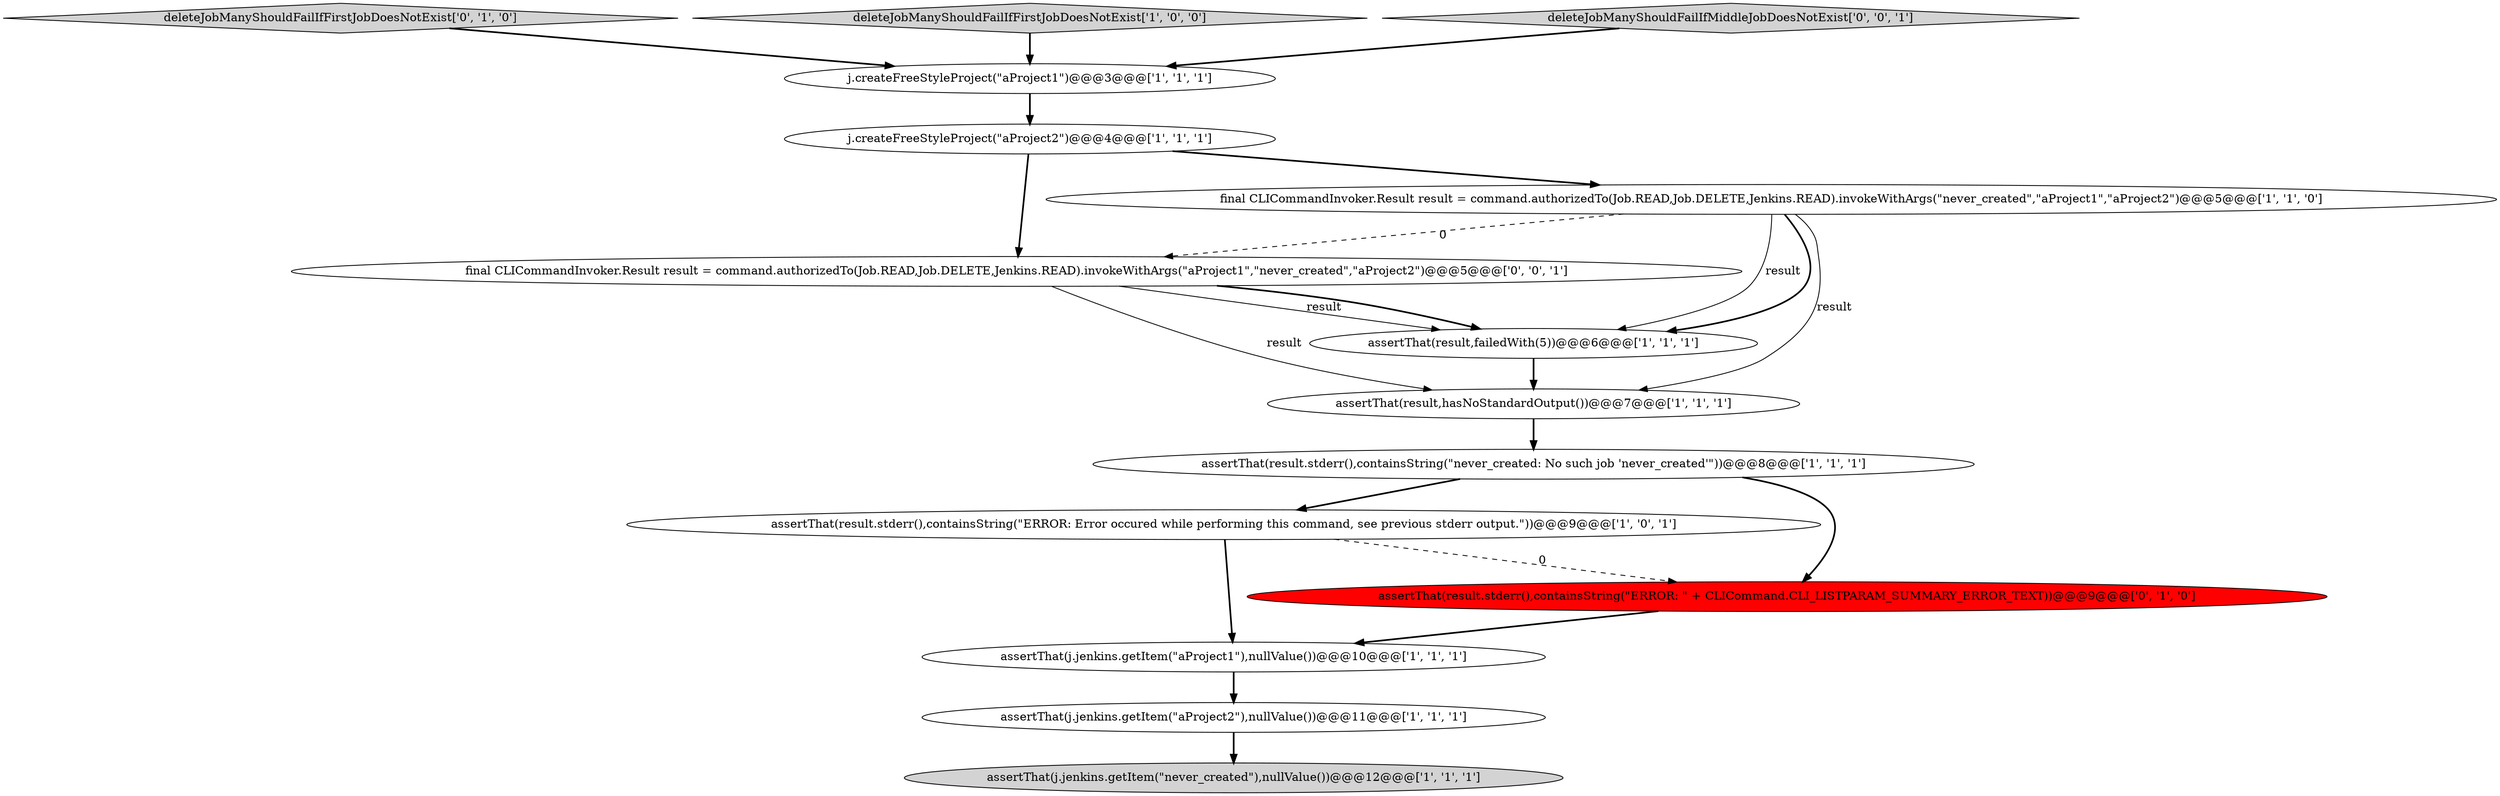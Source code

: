 digraph {
13 [style = filled, label = "final CLICommandInvoker.Result result = command.authorizedTo(Job.READ,Job.DELETE,Jenkins.READ).invokeWithArgs(\"aProject1\",\"never_created\",\"aProject2\")@@@5@@@['0', '0', '1']", fillcolor = white, shape = ellipse image = "AAA0AAABBB3BBB"];
6 [style = filled, label = "assertThat(j.jenkins.getItem(\"aProject2\"),nullValue())@@@11@@@['1', '1', '1']", fillcolor = white, shape = ellipse image = "AAA0AAABBB1BBB"];
12 [style = filled, label = "assertThat(result.stderr(),containsString(\"ERROR: \" + CLICommand.CLI_LISTPARAM_SUMMARY_ERROR_TEXT))@@@9@@@['0', '1', '0']", fillcolor = red, shape = ellipse image = "AAA1AAABBB2BBB"];
10 [style = filled, label = "assertThat(j.jenkins.getItem(\"never_created\"),nullValue())@@@12@@@['1', '1', '1']", fillcolor = lightgray, shape = ellipse image = "AAA0AAABBB1BBB"];
2 [style = filled, label = "assertThat(result,failedWith(5))@@@6@@@['1', '1', '1']", fillcolor = white, shape = ellipse image = "AAA0AAABBB1BBB"];
11 [style = filled, label = "deleteJobManyShouldFailIfFirstJobDoesNotExist['0', '1', '0']", fillcolor = lightgray, shape = diamond image = "AAA0AAABBB2BBB"];
8 [style = filled, label = "assertThat(result,hasNoStandardOutput())@@@7@@@['1', '1', '1']", fillcolor = white, shape = ellipse image = "AAA0AAABBB1BBB"];
9 [style = filled, label = "assertThat(result.stderr(),containsString(\"ERROR: Error occured while performing this command, see previous stderr output.\"))@@@9@@@['1', '0', '1']", fillcolor = white, shape = ellipse image = "AAA0AAABBB1BBB"];
7 [style = filled, label = "assertThat(result.stderr(),containsString(\"never_created: No such job 'never_created'\"))@@@8@@@['1', '1', '1']", fillcolor = white, shape = ellipse image = "AAA0AAABBB1BBB"];
4 [style = filled, label = "deleteJobManyShouldFailIfFirstJobDoesNotExist['1', '0', '0']", fillcolor = lightgray, shape = diamond image = "AAA0AAABBB1BBB"];
1 [style = filled, label = "j.createFreeStyleProject(\"aProject1\")@@@3@@@['1', '1', '1']", fillcolor = white, shape = ellipse image = "AAA0AAABBB1BBB"];
5 [style = filled, label = "assertThat(j.jenkins.getItem(\"aProject1\"),nullValue())@@@10@@@['1', '1', '1']", fillcolor = white, shape = ellipse image = "AAA0AAABBB1BBB"];
14 [style = filled, label = "deleteJobManyShouldFailIfMiddleJobDoesNotExist['0', '0', '1']", fillcolor = lightgray, shape = diamond image = "AAA0AAABBB3BBB"];
3 [style = filled, label = "final CLICommandInvoker.Result result = command.authorizedTo(Job.READ,Job.DELETE,Jenkins.READ).invokeWithArgs(\"never_created\",\"aProject1\",\"aProject2\")@@@5@@@['1', '1', '0']", fillcolor = white, shape = ellipse image = "AAA0AAABBB1BBB"];
0 [style = filled, label = "j.createFreeStyleProject(\"aProject2\")@@@4@@@['1', '1', '1']", fillcolor = white, shape = ellipse image = "AAA0AAABBB1BBB"];
0->3 [style = bold, label=""];
13->8 [style = solid, label="result"];
12->5 [style = bold, label=""];
0->13 [style = bold, label=""];
7->12 [style = bold, label=""];
11->1 [style = bold, label=""];
3->8 [style = solid, label="result"];
1->0 [style = bold, label=""];
3->13 [style = dashed, label="0"];
14->1 [style = bold, label=""];
8->7 [style = bold, label=""];
3->2 [style = solid, label="result"];
7->9 [style = bold, label=""];
5->6 [style = bold, label=""];
3->2 [style = bold, label=""];
6->10 [style = bold, label=""];
9->5 [style = bold, label=""];
13->2 [style = solid, label="result"];
4->1 [style = bold, label=""];
9->12 [style = dashed, label="0"];
2->8 [style = bold, label=""];
13->2 [style = bold, label=""];
}
